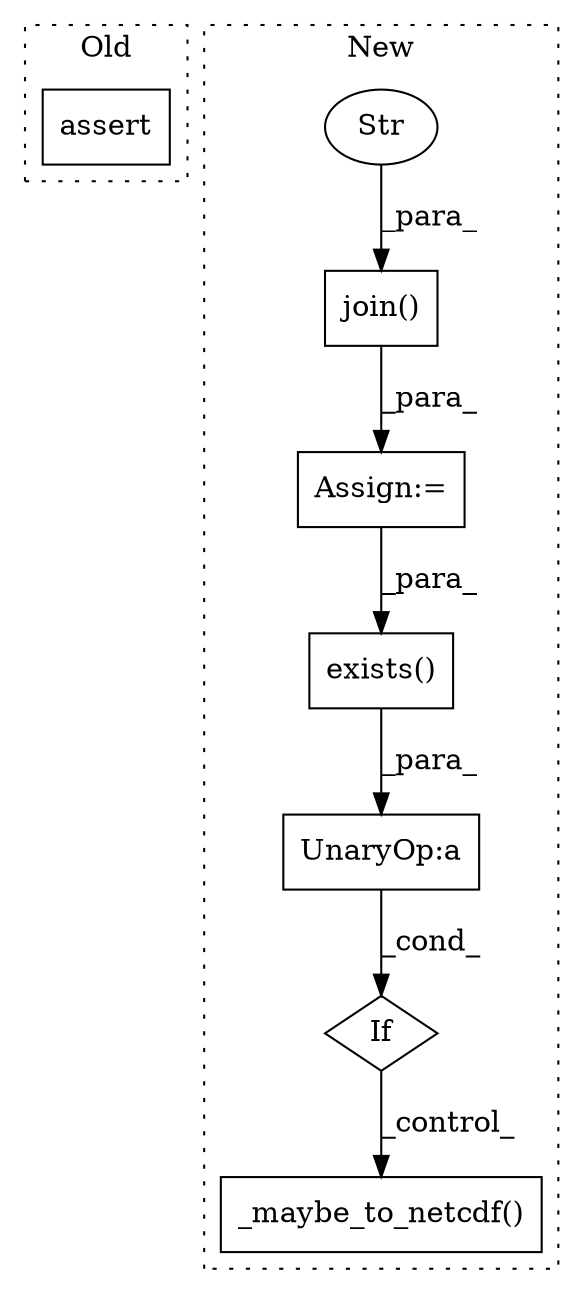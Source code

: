 digraph G {
subgraph cluster0 {
1 [label="assert" a="65" s="10601" l="7" shape="box"];
label = "Old";
style="dotted";
}
subgraph cluster1 {
2 [label="_maybe_to_netcdf()" a="75" s="15424,15451" l="22,1" shape="box"];
3 [label="If" a="96" s="15164" l="3" shape="diamond"];
4 [label="UnaryOp:a" a="61" s="15167" l="25" shape="box"];
5 [label="join()" a="75" s="14996,15062" l="13,1" shape="box"];
6 [label="Str" a="66" s="15022" l="40" shape="ellipse"];
7 [label="exists()" a="75" s="15171,15191" l="15,1" shape="box"];
8 [label="Assign:=" a="68" s="14993" l="3" shape="box"];
label = "New";
style="dotted";
}
3 -> 2 [label="_control_"];
4 -> 3 [label="_cond_"];
5 -> 8 [label="_para_"];
6 -> 5 [label="_para_"];
7 -> 4 [label="_para_"];
8 -> 7 [label="_para_"];
}